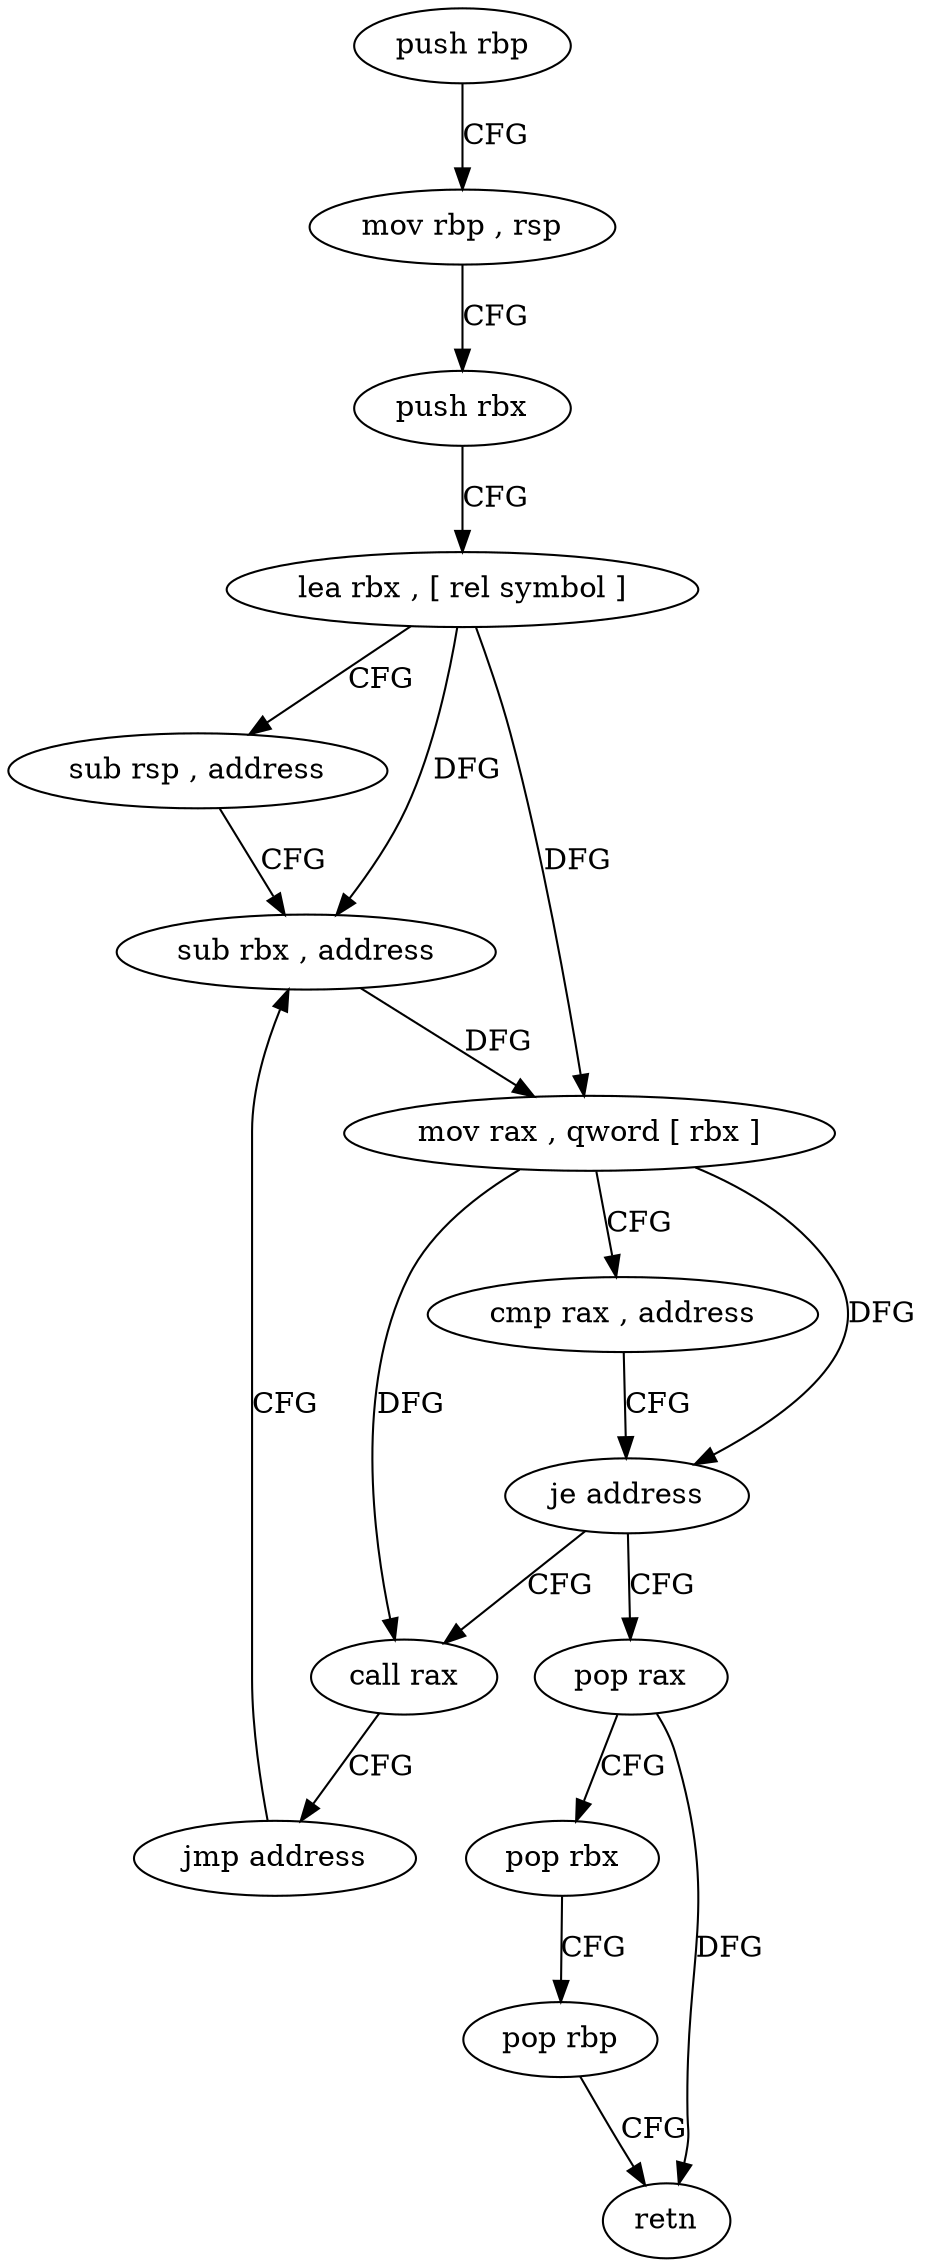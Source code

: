 digraph "func" {
"423669" [label = "push rbp" ]
"423670" [label = "mov rbp , rsp" ]
"423673" [label = "push rbx" ]
"423674" [label = "lea rbx , [ rel symbol ]" ]
"423681" [label = "sub rsp , address" ]
"423685" [label = "sub rbx , address" ]
"423702" [label = "pop rax" ]
"423703" [label = "pop rbx" ]
"423704" [label = "pop rbp" ]
"423705" [label = "retn" ]
"423698" [label = "call rax" ]
"423700" [label = "jmp address" ]
"423689" [label = "mov rax , qword [ rbx ]" ]
"423692" [label = "cmp rax , address" ]
"423696" [label = "je address" ]
"423669" -> "423670" [ label = "CFG" ]
"423670" -> "423673" [ label = "CFG" ]
"423673" -> "423674" [ label = "CFG" ]
"423674" -> "423681" [ label = "CFG" ]
"423674" -> "423685" [ label = "DFG" ]
"423674" -> "423689" [ label = "DFG" ]
"423681" -> "423685" [ label = "CFG" ]
"423685" -> "423689" [ label = "DFG" ]
"423702" -> "423703" [ label = "CFG" ]
"423702" -> "423705" [ label = "DFG" ]
"423703" -> "423704" [ label = "CFG" ]
"423704" -> "423705" [ label = "CFG" ]
"423698" -> "423700" [ label = "CFG" ]
"423700" -> "423685" [ label = "CFG" ]
"423689" -> "423692" [ label = "CFG" ]
"423689" -> "423696" [ label = "DFG" ]
"423689" -> "423698" [ label = "DFG" ]
"423692" -> "423696" [ label = "CFG" ]
"423696" -> "423702" [ label = "CFG" ]
"423696" -> "423698" [ label = "CFG" ]
}
